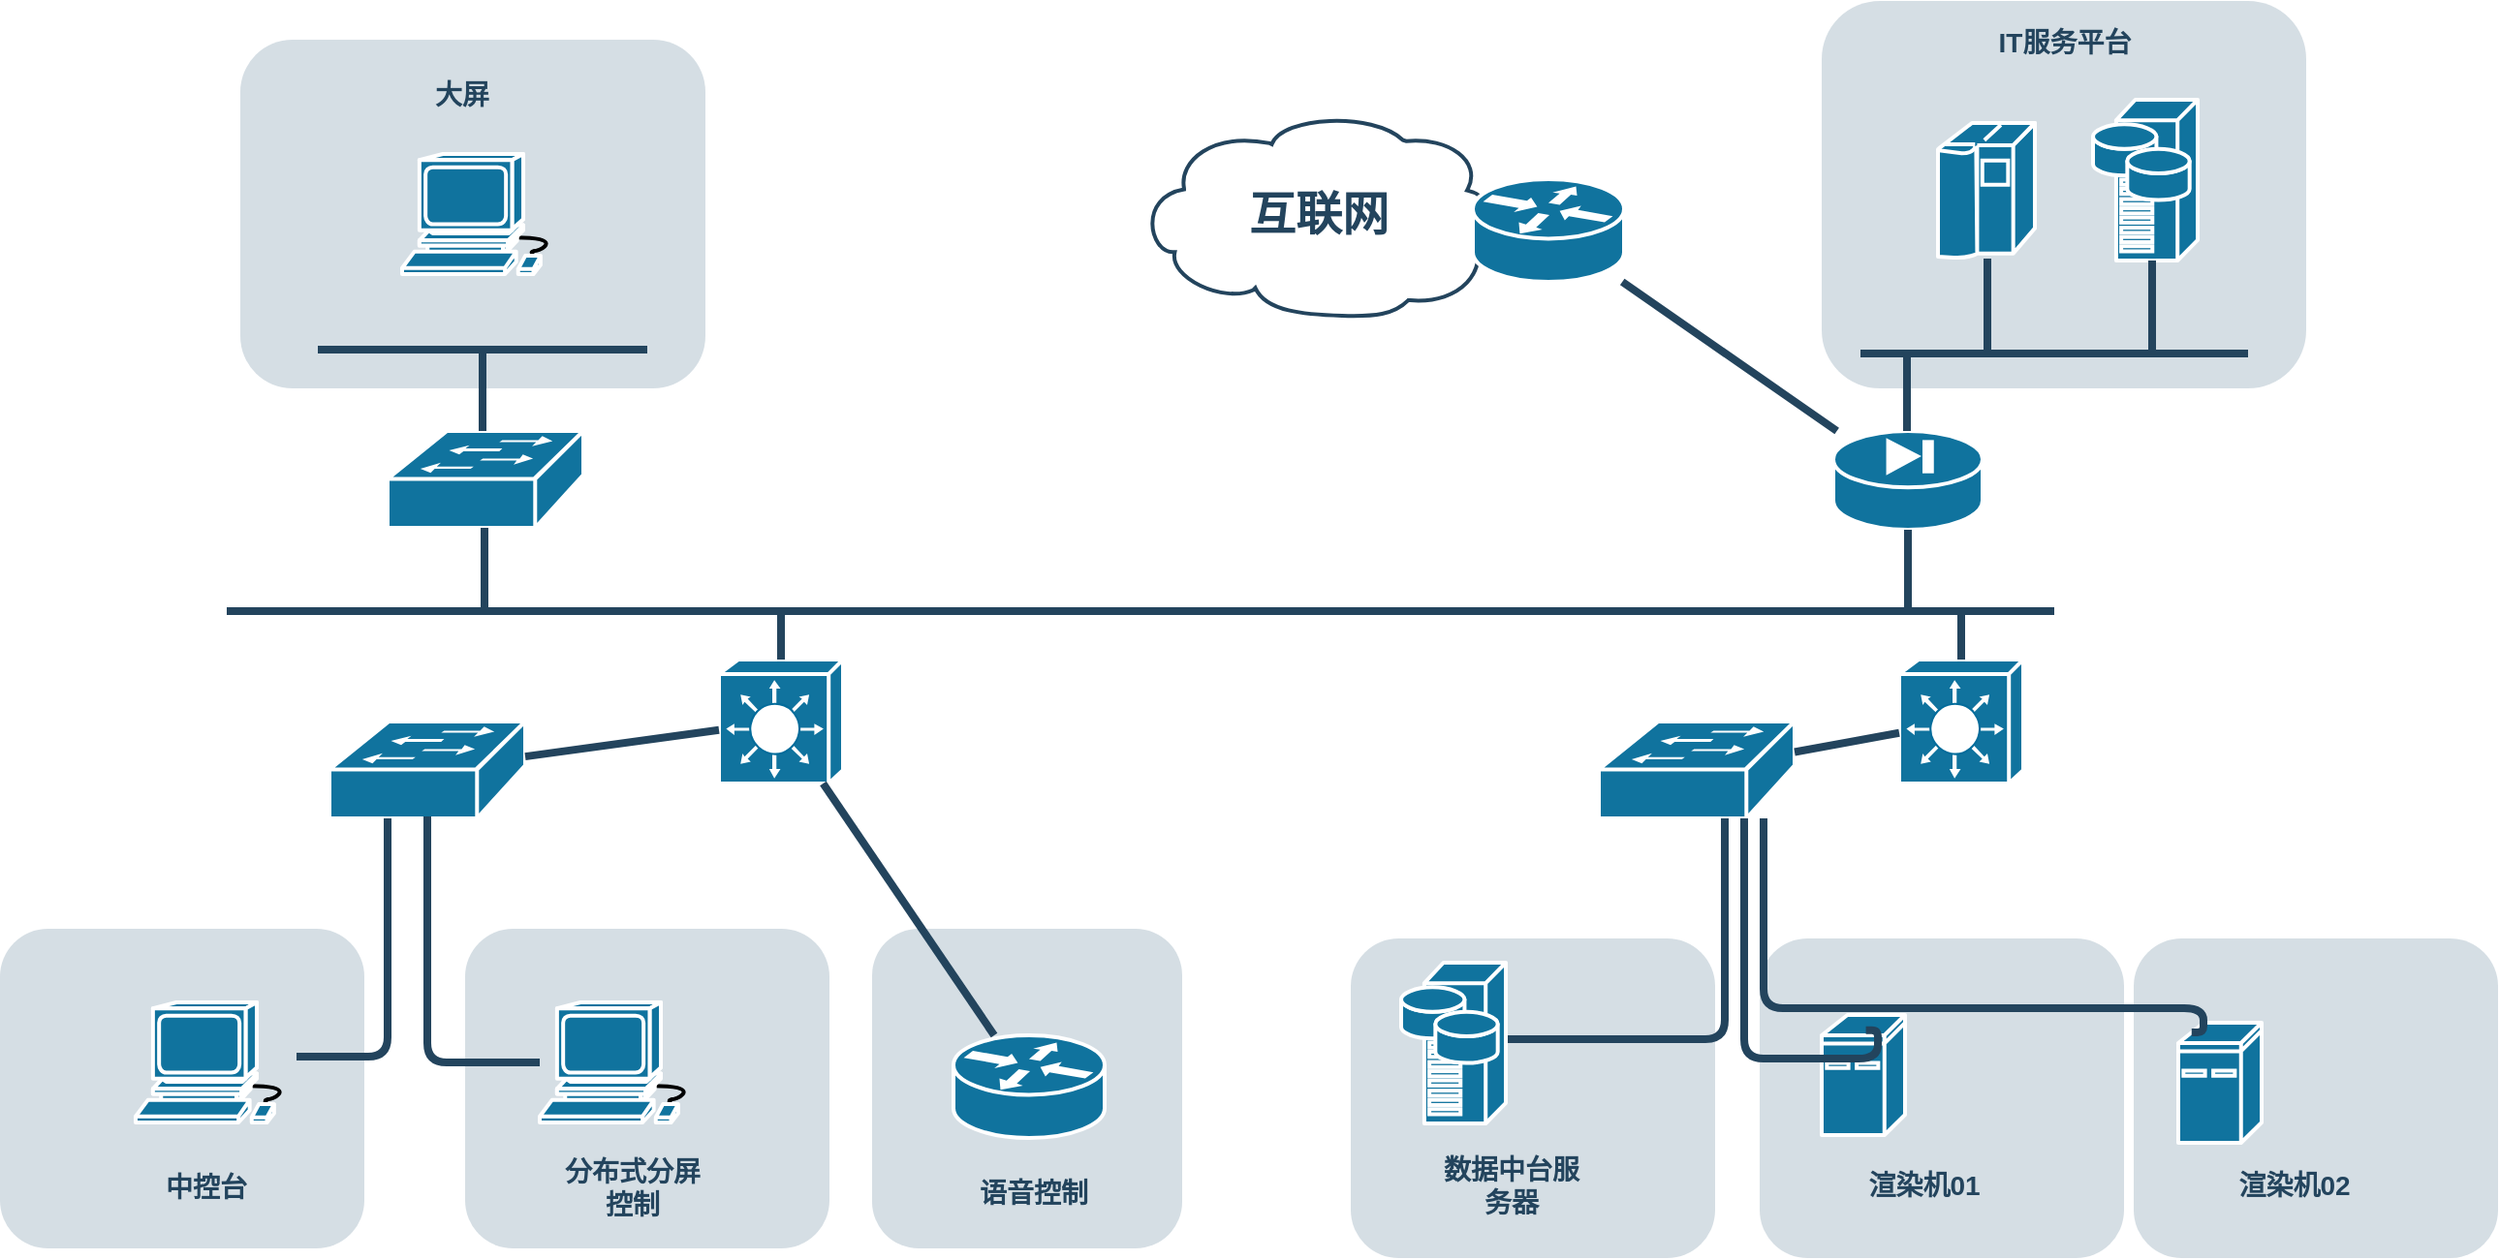 <mxfile version="10.9.4" type="github"><diagram id="6a731a19-8d31-9384-78a2-239565b7b9f0" name="Page-1"><mxGraphModel dx="1620" dy="980" grid="1" gridSize="10" guides="1" tooltips="1" connect="1" arrows="1" fold="1" page="1" pageScale="1" pageWidth="827" pageHeight="1169" background="#ffffff" math="0" shadow="0"><root><mxCell id="0"/><mxCell id="1" parent="0"/><mxCell id="2092" value="" style="rounded=1;whiteSpace=wrap;html=1;strokeColor=none;fillColor=#BAC8D3;fontSize=24;fontColor=#23445D;align=center;opacity=60;" parent="1" vertex="1"><mxGeometry x="335" y="494.5" width="188" height="165" as="geometry"/></mxCell><mxCell id="2086" value="" style="rounded=1;whiteSpace=wrap;html=1;strokeColor=none;fillColor=#BAC8D3;fontSize=24;fontColor=#23445D;align=center;opacity=60;" parent="1" vertex="1"><mxGeometry x="545" y="494.5" width="160" height="165" as="geometry"/></mxCell><mxCell id="2087" value="&lt;font color=&quot;#23445d&quot;&gt;分布式分屏控制&lt;/font&gt;" style="rounded=1;whiteSpace=wrap;html=1;strokeColor=none;fillColor=none;fontSize=14;fontColor=#742B21;align=center;fontStyle=1" parent="1" vertex="1"><mxGeometry x="385" y="618" width="73" height="19" as="geometry"/></mxCell><mxCell id="2091" value="" style="rounded=1;whiteSpace=wrap;html=1;strokeColor=none;fillColor=#BAC8D3;fontSize=24;fontColor=#23445D;align=center;opacity=60;" parent="1" vertex="1"><mxGeometry x="792" y="499.5" width="188" height="165" as="geometry"/></mxCell><mxCell id="2093" value="" style="rounded=1;whiteSpace=wrap;html=1;strokeColor=none;fillColor=#BAC8D3;fontSize=24;fontColor=#23445D;align=center;opacity=60;" parent="1" vertex="1"><mxGeometry x="95" y="494.5" width="188" height="165" as="geometry"/></mxCell><mxCell id="2094" value="" style="rounded=1;whiteSpace=wrap;html=1;strokeColor=none;fillColor=#BAC8D3;fontSize=24;fontColor=#23445D;align=center;opacity=60;" parent="1" vertex="1"><mxGeometry x="1035" y="15.5" width="250" height="200" as="geometry"/></mxCell><mxCell id="2095" value="" style="rounded=1;whiteSpace=wrap;html=1;strokeColor=none;fillColor=#BAC8D3;fontSize=24;fontColor=#23445D;align=center;opacity=60;" parent="1" vertex="1"><mxGeometry x="219" y="35.5" width="240" height="180" as="geometry"/></mxCell><mxCell id="2096" value="" style="shape=mxgraph.cisco.computers_and_peripherals.workstation;html=1;dashed=0;fillColor=#10739E;strokeColor=#ffffff;strokeWidth=2;verticalLabelPosition=bottom;verticalAlign=top;fontFamily=Helvetica;fontSize=36;fontColor=#FFB366" parent="1" vertex="1"><mxGeometry x="302.5" y="94.5" width="83" height="62" as="geometry"/></mxCell><mxCell id="2105" value="" style="shape=mxgraph.cisco.computers_and_peripherals.ibm_mainframe;html=1;dashed=0;fillColor=#10739E;strokeColor=#ffffff;strokeWidth=2;verticalLabelPosition=bottom;verticalAlign=top;fontFamily=Helvetica;fontSize=36;fontColor=#FFB366" parent="1" vertex="1"><mxGeometry x="1095" y="78.5" width="50" height="70" as="geometry"/></mxCell><mxCell id="2106" value="" style="shape=mxgraph.cisco.servers.storage_server;html=1;dashed=0;fillColor=#10739E;strokeColor=#ffffff;strokeWidth=2;verticalLabelPosition=bottom;verticalAlign=top;fontFamily=Helvetica;fontSize=36;fontColor=#FFB366" parent="1" vertex="1"><mxGeometry x="1175" y="66.5" width="54" height="83" as="geometry"/></mxCell><mxCell id="2107" value="" style="shape=mxgraph.cisco.switches.workgroup_switch;html=1;dashed=0;fillColor=#10739E;strokeColor=#ffffff;strokeWidth=2;verticalLabelPosition=bottom;verticalAlign=top;fontFamily=Helvetica;fontSize=36;fontColor=#FFB366" parent="1" vertex="1"><mxGeometry x="295" y="237.5" width="101" height="50" as="geometry"/></mxCell><mxCell id="2108" value="" style="shape=mxgraph.cisco.security.pix_firewall;html=1;dashed=0;fillColor=#10739E;strokeColor=#ffffff;strokeWidth=2;verticalLabelPosition=bottom;verticalAlign=top;fontFamily=Helvetica;fontSize=36;fontColor=#FFB366" parent="1" vertex="1"><mxGeometry x="1041" y="237.5" width="77" height="51" as="geometry"/></mxCell><mxCell id="2109" value="互联网" style="shape=mxgraph.cisco.storage.cloud;html=1;dashed=0;strokeColor=#23445D;fillColor=#ffffff;strokeWidth=2;fontFamily=Helvetica;fontSize=24;fontColor=#23445D;align=center;fontStyle=1" parent="1" vertex="1"><mxGeometry x="682" y="72.5" width="186" height="106" as="geometry"/></mxCell><mxCell id="2112" value="" style="shape=mxgraph.cisco.switches.layer_3_switch;html=1;dashed=0;fillColor=#10739E;strokeColor=#ffffff;strokeWidth=2;verticalLabelPosition=bottom;verticalAlign=top;fontFamily=Helvetica;fontSize=36;fontColor=#FFB366" parent="1" vertex="1"><mxGeometry x="466" y="355.5" width="64" height="64" as="geometry"/></mxCell><mxCell id="2113" value="" style="shape=mxgraph.cisco.switches.layer_3_switch;html=1;dashed=0;fillColor=#10739E;strokeColor=#ffffff;strokeWidth=2;verticalLabelPosition=bottom;verticalAlign=top;fontFamily=Helvetica;fontSize=36;fontColor=#FFB366" parent="1" vertex="1"><mxGeometry x="1075" y="355.5" width="64" height="64" as="geometry"/></mxCell><mxCell id="2114" value="" style="shape=mxgraph.cisco.switches.workgroup_switch;html=1;dashed=0;fillColor=#10739E;strokeColor=#ffffff;strokeWidth=2;verticalLabelPosition=bottom;verticalAlign=top;fontFamily=Helvetica;fontSize=36;fontColor=#FFB366" parent="1" vertex="1"><mxGeometry x="265" y="387.5" width="101" height="50" as="geometry"/></mxCell><mxCell id="2117" value="" style="shape=mxgraph.cisco.switches.workgroup_switch;html=1;dashed=0;fillColor=#10739E;strokeColor=#ffffff;strokeWidth=2;verticalLabelPosition=bottom;verticalAlign=top;fontFamily=Helvetica;fontSize=36;fontColor=#FFB366" parent="1" vertex="1"><mxGeometry x="920" y="387.5" width="101" height="50" as="geometry"/></mxCell><mxCell id="2132" value="" style="shape=mxgraph.cisco.routers.router;html=1;dashed=0;fillColor=#10739E;strokeColor=#ffffff;strokeWidth=2;verticalLabelPosition=bottom;verticalAlign=top;fontFamily=Helvetica;fontSize=36;fontColor=#FFB366" parent="1" vertex="1"><mxGeometry x="587" y="549.5" width="78" height="53" as="geometry"/></mxCell><mxCell id="2138" value="" style="shape=mxgraph.cisco.routers.router;html=1;dashed=0;fillColor=#10739E;strokeColor=#ffffff;strokeWidth=2;verticalLabelPosition=bottom;verticalAlign=top;fontFamily=Helvetica;fontSize=36;fontColor=#FFB366" parent="1" vertex="1"><mxGeometry x="855" y="107.5" width="78" height="53" as="geometry"/></mxCell><mxCell id="2152" value="" style="line;html=1;strokeColor=#23445D;" parent="1" vertex="1"><mxGeometry x="259" y="190.5" width="170" height="10" as="geometry"/></mxCell><mxCell id="2153" value="" style="line;html=1;strokeColor=#23445D;" parent="1" vertex="1"><mxGeometry x="1055" y="192.5" width="200" height="10" as="geometry"/></mxCell><mxCell id="2154" value="" style="line;html=1;strokeColor=#23445D;" parent="1" vertex="1"><mxGeometry x="212" y="325.5" width="943" height="10" as="geometry"/></mxCell><mxCell id="2162" value="" style="edgeStyle=elbowEdgeStyle;elbow=horizontal;endArrow=none;html=1;strokeColor=#23445D;endFill=0;strokeWidth=4;rounded=1" parent="1" target="2107" edge="1"><mxGeometry width="100" height="100" relative="1" as="geometry"><mxPoint x="344" y="195.5" as="sourcePoint"/><mxPoint x="344" y="225.5" as="targetPoint"/></mxGeometry></mxCell><mxCell id="2163" value="" style="edgeStyle=elbowEdgeStyle;elbow=horizontal;endArrow=none;html=1;strokeColor=#23445D;endFill=0;strokeWidth=4;rounded=1" parent="1" edge="1"><mxGeometry width="100" height="100" relative="1" as="geometry"><mxPoint x="345" y="287.5" as="sourcePoint"/><mxPoint x="345.278" y="330.583" as="targetPoint"/></mxGeometry></mxCell><mxCell id="2166" value="" style="edgeStyle=elbowEdgeStyle;elbow=horizontal;endArrow=none;html=1;strokeColor=#23445D;endFill=0;strokeWidth=4;rounded=1" parent="1" source="2105" edge="1"><mxGeometry width="100" height="100" relative="1" as="geometry"><mxPoint x="1120" y="155.5" as="sourcePoint"/><mxPoint x="1120.278" y="197.583" as="targetPoint"/></mxGeometry></mxCell><mxCell id="2167" value="" style="edgeStyle=elbowEdgeStyle;elbow=horizontal;endArrow=none;html=1;strokeColor=#23445D;endFill=0;strokeWidth=4;rounded=1" parent="1" source="2106" edge="1"><mxGeometry width="100" height="100" relative="1" as="geometry"><mxPoint x="1205" y="155.5" as="sourcePoint"/><mxPoint x="1205.278" y="197.583" as="targetPoint"/></mxGeometry></mxCell><mxCell id="2168" value="" style="edgeStyle=elbowEdgeStyle;elbow=horizontal;endArrow=none;html=1;strokeColor=#23445D;endFill=0;strokeWidth=4;rounded=1" parent="1" target="2108" edge="1"><mxGeometry width="100" height="100" relative="1" as="geometry"><mxPoint x="1079" y="197.5" as="sourcePoint"/><mxPoint x="1079.278" y="239.583" as="targetPoint"/></mxGeometry></mxCell><mxCell id="2169" value="" style="edgeStyle=elbowEdgeStyle;elbow=horizontal;endArrow=none;html=1;strokeColor=#23445D;endFill=0;strokeWidth=4;rounded=1" parent="1" source="2108" edge="1"><mxGeometry width="100" height="100" relative="1" as="geometry"><mxPoint x="1079" y="288.5" as="sourcePoint"/><mxPoint x="1079.278" y="330.583" as="targetPoint"/></mxGeometry></mxCell><mxCell id="2170" value="" style="elbow=horizontal;endArrow=none;html=1;strokeColor=#23445D;endFill=0;strokeWidth=4;rounded=1" parent="1" source="2108" target="2138" edge="1"><mxGeometry width="100" height="100" relative="1" as="geometry"><mxPoint x="1045" y="183.5" as="sourcePoint"/><mxPoint x="1045.278" y="225.583" as="targetPoint"/></mxGeometry></mxCell><mxCell id="2172" style="edgeStyle=none;rounded=1;html=1;strokeColor=#23445D;endArrow=none;endFill=0;strokeWidth=4" parent="1" source="2112" target="2114" edge="1"><mxGeometry relative="1" as="geometry"/></mxCell><mxCell id="2174" style="edgeStyle=none;rounded=1;html=1;strokeColor=#23445D;endArrow=none;endFill=0;strokeWidth=4" parent="1" source="2112" target="2132" edge="1"><mxGeometry relative="1" as="geometry"><mxPoint x="585" y="365.5" as="sourcePoint"/></mxGeometry></mxCell><mxCell id="2176" style="edgeStyle=none;rounded=1;html=1;strokeColor=#23445D;endArrow=none;endFill=0;strokeWidth=4" parent="1" source="2113" target="2117" edge="1"><mxGeometry relative="1" as="geometry"/></mxCell><mxCell id="2178" value="" style="edgeStyle=elbowEdgeStyle;elbow=horizontal;endArrow=none;html=1;strokeColor=#23445D;endFill=0;strokeWidth=4;rounded=1" parent="1" target="2112" edge="1"><mxGeometry width="100" height="100" relative="1" as="geometry"><mxPoint x="498" y="330.5" as="sourcePoint"/><mxPoint x="498.278" y="372.583" as="targetPoint"/></mxGeometry></mxCell><mxCell id="2179" value="" style="edgeStyle=elbowEdgeStyle;elbow=horizontal;endArrow=none;html=1;strokeColor=#23445D;endFill=0;strokeWidth=4;rounded=1" parent="1" target="2113" edge="1"><mxGeometry width="100" height="100" relative="1" as="geometry"><mxPoint x="1107" y="330.5" as="sourcePoint"/><mxPoint x="1107.278" y="372.583" as="targetPoint"/></mxGeometry></mxCell><mxCell id="2183" style="edgeStyle=orthogonalEdgeStyle;rounded=1;html=1;strokeColor=#23445D;endArrow=none;endFill=0;strokeWidth=4;" parent="1" source="2114" target="IVZljcvHX9i5AdQyncHe-2258" edge="1"><mxGeometry relative="1" as="geometry"><Array as="points"><mxPoint x="295" y="560.5"/></Array><mxPoint x="295" y="455.5" as="sourcePoint"/><mxPoint x="-16" y="764.5" as="targetPoint"/></mxGeometry></mxCell><mxCell id="2190" style="rounded=1;html=1;strokeColor=#23445D;endArrow=none;endFill=0;strokeWidth=4;edgeStyle=orthogonalEdgeStyle;exitX=0.5;exitY=0.98;exitDx=0;exitDy=0;exitPerimeter=0;" parent="1" source="2114" target="IVZljcvHX9i5AdQyncHe-2259" edge="1"><mxGeometry relative="1" as="geometry"><mxPoint x="345" y="511.5" as="sourcePoint"/><mxPoint x="262.295" y="681.5" as="targetPoint"/><Array as="points"><mxPoint x="316" y="563.5"/></Array></mxGeometry></mxCell><mxCell id="2194" style="edgeStyle=orthogonalEdgeStyle;rounded=1;html=1;strokeColor=#23445D;endArrow=none;endFill=0;strokeWidth=4" parent="1" source="2117" target="IVZljcvHX9i5AdQyncHe-2260" edge="1"><mxGeometry relative="1" as="geometry"><Array as="points"><mxPoint x="985" y="551.5"/></Array><mxPoint x="1062" y="551.5" as="targetPoint"/></mxGeometry></mxCell><mxCell id="2226" value="&lt;font color=&quot;#23445d&quot;&gt;大屏&lt;/font&gt;" style="rounded=1;whiteSpace=wrap;html=1;strokeColor=none;fillColor=none;fontSize=14;fontColor=#742B21;align=center;fontStyle=1" parent="1" vertex="1"><mxGeometry x="298" y="54.5" width="71" height="19" as="geometry"/></mxCell><mxCell id="2227" value="&lt;font color=&quot;#23445d&quot;&gt;IT服务平台&lt;/font&gt;" style="rounded=1;whiteSpace=wrap;html=1;strokeColor=none;fillColor=none;fontSize=14;fontColor=#742B21;align=center;fontStyle=1" parent="1" vertex="1"><mxGeometry x="1089" y="27.5" width="143" height="19" as="geometry"/></mxCell><mxCell id="2231" value="数据中台服务器" style="rounded=1;whiteSpace=wrap;html=1;strokeColor=none;fillColor=none;fontSize=14;fontColor=#23445D;align=center;fontStyle=1" parent="1" vertex="1"><mxGeometry x="836" y="617" width="78" height="20" as="geometry"/></mxCell><mxCell id="2232" value="&lt;font color=&quot;#23445d&quot;&gt;语音控制&lt;/font&gt;" style="rounded=1;whiteSpace=wrap;html=1;strokeColor=none;fillColor=none;fontSize=14;fontColor=#742B21;align=center;fontStyle=1" parent="1" vertex="1"><mxGeometry x="573.5" y="621.5" width="109" height="19" as="geometry"/></mxCell><mxCell id="2233" value="中控台" style="rounded=1;whiteSpace=wrap;html=1;strokeColor=none;fillColor=none;fontSize=14;fontColor=#23445D;align=center;fontStyle=1" parent="1" vertex="1"><mxGeometry x="155" y="618" width="93" height="19" as="geometry"/></mxCell><mxCell id="2257" style="edgeStyle=orthogonalEdgeStyle;curved=1;rounded=0;jumpStyle=none;html=1;exitX=0.75;exitY=0;entryX=0.75;entryY=0;shadow=0;labelBackgroundColor=#ffffff;startArrow=none;startFill=0;endArrow=none;endFill=0;endSize=10;jettySize=auto;orthogonalLoop=1;strokeColor=#23445D;strokeWidth=2;fillColor=#F08705;fontFamily=Helvetica;fontSize=25;fontColor=#23445D;align=left;" parent="1" source="2087" target="2087" edge="1"><mxGeometry relative="1" as="geometry"/></mxCell><mxCell id="IVZljcvHX9i5AdQyncHe-2258" value="" style="shape=mxgraph.cisco.computers_and_peripherals.workstation;html=1;dashed=0;fillColor=#10739E;strokeColor=#ffffff;strokeWidth=2;verticalLabelPosition=bottom;verticalAlign=top;fontFamily=Helvetica;fontSize=36;fontColor=#FFB366" vertex="1" parent="1"><mxGeometry x="165" y="532.5" width="83" height="62" as="geometry"/></mxCell><mxCell id="IVZljcvHX9i5AdQyncHe-2259" value="" style="shape=mxgraph.cisco.computers_and_peripherals.workstation;html=1;dashed=0;fillColor=#10739E;strokeColor=#ffffff;strokeWidth=2;verticalLabelPosition=bottom;verticalAlign=top;fontFamily=Helvetica;fontSize=36;fontColor=#FFB366" vertex="1" parent="1"><mxGeometry x="373.5" y="532.5" width="83" height="62" as="geometry"/></mxCell><mxCell id="IVZljcvHX9i5AdQyncHe-2260" value="" style="shape=mxgraph.cisco.servers.storage_server;html=1;dashed=0;fillColor=#10739E;strokeColor=#ffffff;strokeWidth=2;verticalLabelPosition=bottom;verticalAlign=top;fontFamily=Helvetica;fontSize=36;fontColor=#FFB366" vertex="1" parent="1"><mxGeometry x="818" y="512" width="54" height="83" as="geometry"/></mxCell><mxCell id="IVZljcvHX9i5AdQyncHe-2261" value="" style="rounded=1;whiteSpace=wrap;html=1;strokeColor=none;fillColor=#BAC8D3;fontSize=24;fontColor=#23445D;align=center;opacity=60;" vertex="1" parent="1"><mxGeometry x="1003" y="499.5" width="188" height="165" as="geometry"/></mxCell><mxCell id="IVZljcvHX9i5AdQyncHe-2262" value="渲染机01" style="rounded=1;whiteSpace=wrap;html=1;strokeColor=none;fillColor=none;fontSize=14;fontColor=#23445D;align=center;fontStyle=1" vertex="1" parent="1"><mxGeometry x="1049" y="617" width="78" height="20" as="geometry"/></mxCell><mxCell id="IVZljcvHX9i5AdQyncHe-2264" value="" style="rounded=1;whiteSpace=wrap;html=1;strokeColor=none;fillColor=#BAC8D3;fontSize=24;fontColor=#23445D;align=center;opacity=60;" vertex="1" parent="1"><mxGeometry x="1196" y="499.5" width="188" height="165" as="geometry"/></mxCell><mxCell id="IVZljcvHX9i5AdQyncHe-2265" value="渲染机02" style="rounded=1;whiteSpace=wrap;html=1;strokeColor=none;fillColor=none;fontSize=14;fontColor=#23445D;align=center;fontStyle=1" vertex="1" parent="1"><mxGeometry x="1240" y="617" width="78" height="20" as="geometry"/></mxCell><mxCell id="IVZljcvHX9i5AdQyncHe-2267" value="" style="shape=mxgraph.cisco.computers_and_peripherals.ibm_mini_as400;html=1;dashed=0;fillColor=#10739E;strokeColor=#ffffff;strokeWidth=2;verticalLabelPosition=bottom;verticalAlign=top;fontFamily=Helvetica;fontSize=36;fontColor=#FFB366" vertex="1" parent="1"><mxGeometry x="1035" y="539" width="43" height="62" as="geometry"/></mxCell><mxCell id="IVZljcvHX9i5AdQyncHe-2268" value="" style="shape=mxgraph.cisco.computers_and_peripherals.ibm_mini_as400;html=1;dashed=0;fillColor=#10739E;strokeColor=#ffffff;strokeWidth=2;verticalLabelPosition=bottom;verticalAlign=top;fontFamily=Helvetica;fontSize=36;fontColor=#FFB366" vertex="1" parent="1"><mxGeometry x="1219" y="543" width="43" height="62" as="geometry"/></mxCell><mxCell id="IVZljcvHX9i5AdQyncHe-2275" style="edgeStyle=orthogonalEdgeStyle;rounded=1;html=1;strokeColor=#23445D;endArrow=none;endFill=0;strokeWidth=4;entryX=0.53;entryY=0.127;entryDx=0;entryDy=0;entryPerimeter=0;" edge="1" parent="1" source="2117" target="IVZljcvHX9i5AdQyncHe-2267"><mxGeometry relative="1" as="geometry"><Array as="points"><mxPoint x="995" y="561.5"/><mxPoint x="1064" y="561.5"/></Array><mxPoint x="995" y="447.5" as="sourcePoint"/><mxPoint x="888" y="561.5" as="targetPoint"/></mxGeometry></mxCell><mxCell id="IVZljcvHX9i5AdQyncHe-2276" style="edgeStyle=orthogonalEdgeStyle;rounded=1;html=1;strokeColor=#23445D;endArrow=none;endFill=0;strokeWidth=4;entryX=0.16;entryY=0.08;entryDx=0;entryDy=0;entryPerimeter=0;" edge="1" parent="1" source="2117" target="IVZljcvHX9i5AdQyncHe-2268"><mxGeometry relative="1" as="geometry"><Array as="points"><mxPoint x="1005" y="535.5"/><mxPoint x="1232" y="535.5"/></Array><mxPoint x="1005" y="447.5" as="sourcePoint"/><mxPoint x="1074" y="592.5" as="targetPoint"/></mxGeometry></mxCell></root></mxGraphModel></diagram></mxfile>
